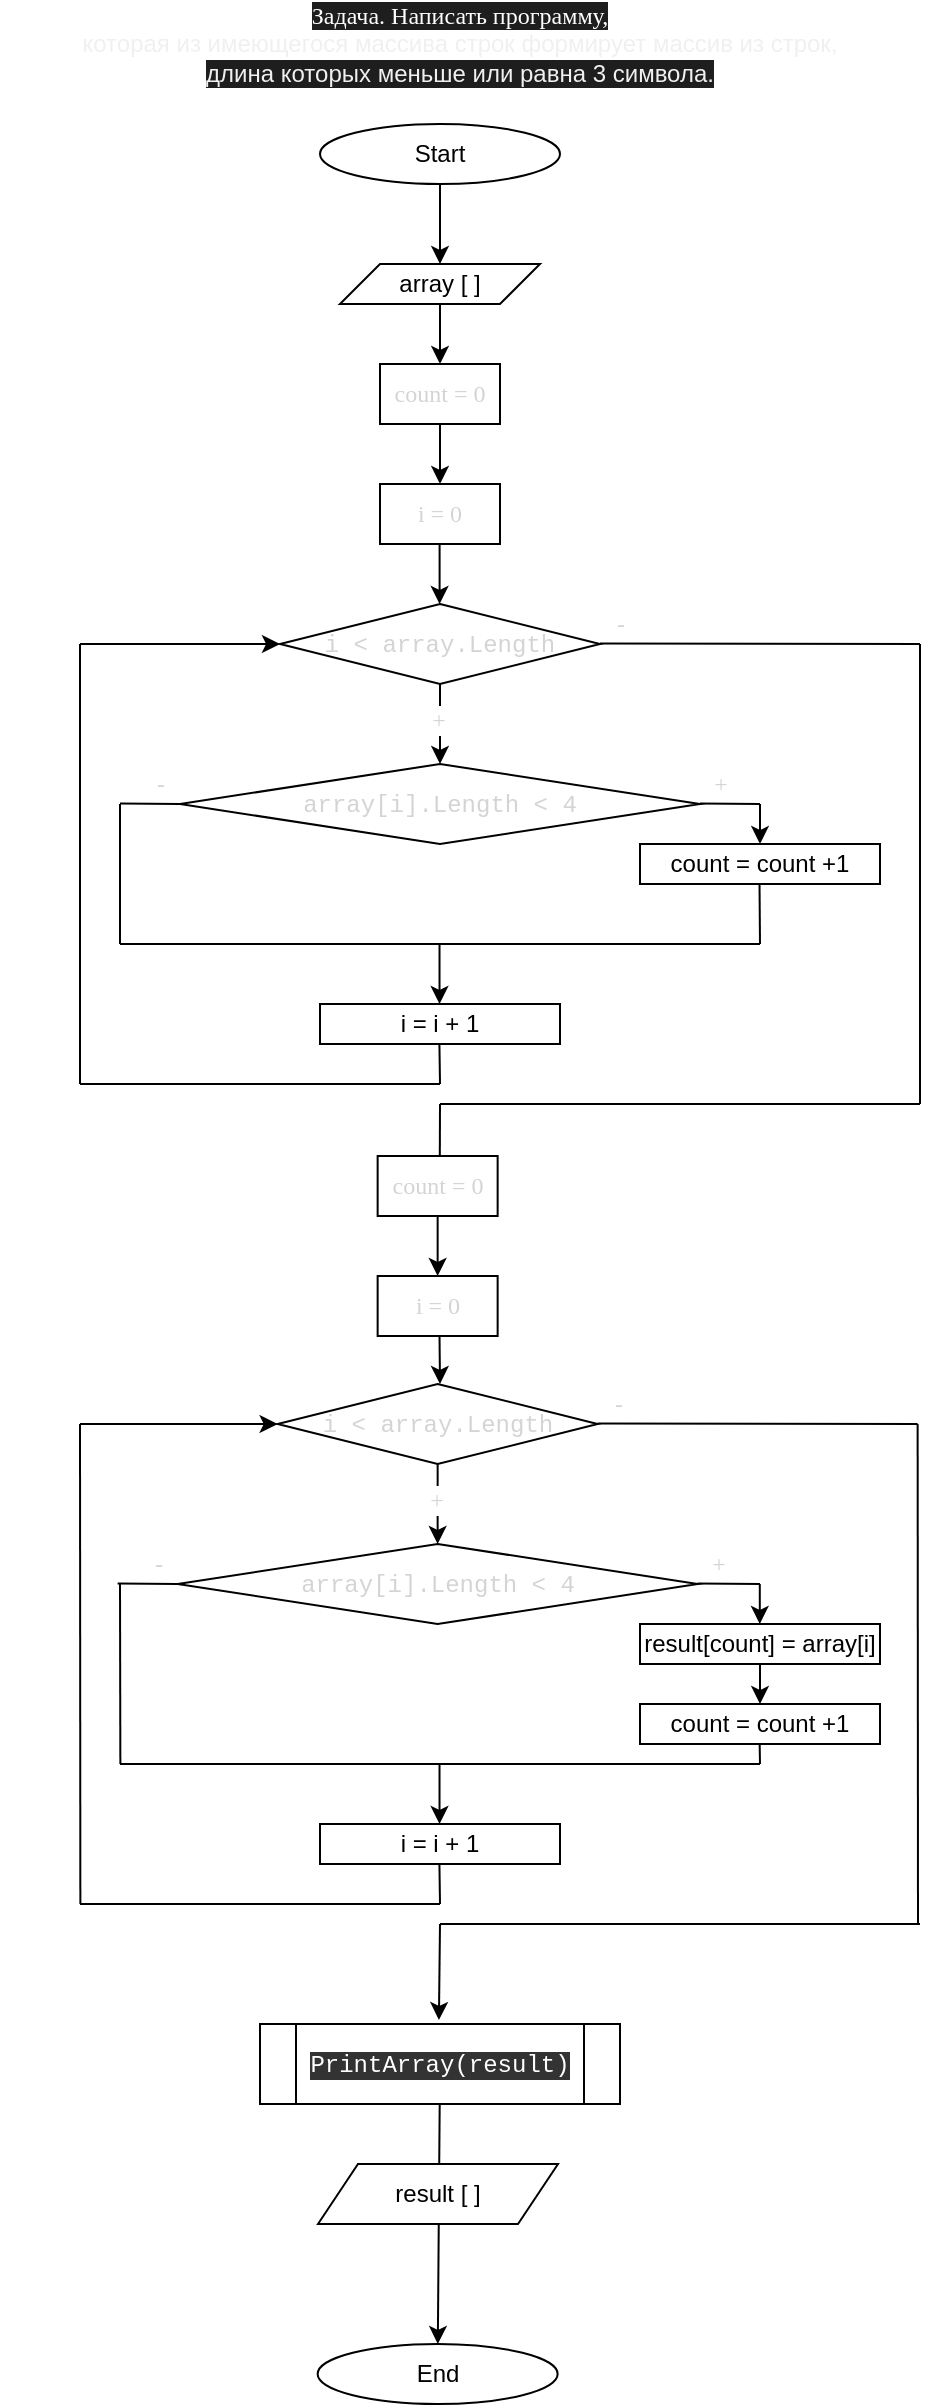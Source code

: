 <mxfile>
    <diagram id="f_Jfsjsp_GAvmIw3bi9f" name="Page-1">
        <mxGraphModel dx="272" dy="1342" grid="1" gridSize="10" guides="1" tooltips="1" connect="1" arrows="1" fold="1" page="1" pageScale="1" pageWidth="827" pageHeight="1169" math="0" shadow="0">
            <root>
                <mxCell id="0"/>
                <mxCell id="1" parent="0"/>
                <mxCell id="9" value="" style="edgeStyle=none;html=1;fontFamily=Comic Sans MS;fontSize=12;fontColor=#FFFFFF;" parent="1" source="2" target="8" edge="1">
                    <mxGeometry relative="1" as="geometry"/>
                </mxCell>
                <mxCell id="2" value="Start" style="ellipse;whiteSpace=wrap;html=1;" parent="1" vertex="1">
                    <mxGeometry x="270" y="-1090" width="120" height="30" as="geometry"/>
                </mxCell>
                <mxCell id="5" value="&lt;span style=&quot;background-color: rgb(30 , 30 , 30)&quot;&gt;Задача. Написать программу,&lt;/span&gt;&lt;br style=&quot;color: rgb(240 , 240 , 240) ; font-family: &amp;#34;helvetica&amp;#34;&quot;&gt;&lt;span style=&quot;color: rgb(240 , 240 , 240) ; font-family: &amp;#34;helvetica&amp;#34;&quot;&gt;которая из имеющегося массива строк формирует массив из строк,&lt;/span&gt;&lt;br style=&quot;color: rgb(240 , 240 , 240) ; font-family: &amp;#34;helvetica&amp;#34;&quot;&gt;&lt;span style=&quot;color: rgb(240 , 240 , 240) ; font-family: &amp;#34;helvetica&amp;#34; ; background-color: rgb(30 , 30 , 30)&quot;&gt;длина которых меньше или равна 3 символа.&lt;/span&gt;" style="text;html=1;strokeColor=none;fillColor=none;align=center;verticalAlign=middle;whiteSpace=wrap;rounded=0;fontFamily=Comic Sans MS;fontSize=12;fontColor=#FFFFFF;strokeWidth=0;" parent="1" vertex="1">
                    <mxGeometry x="110" y="-1140" width="460" height="20" as="geometry"/>
                </mxCell>
                <mxCell id="13" value="" style="edgeStyle=none;html=1;fontFamily=Comic Sans MS;fontSize=12;fontColor=#D4D4D4;entryX=0.5;entryY=0;entryDx=0;entryDy=0;" parent="1" source="8" edge="1">
                    <mxGeometry relative="1" as="geometry">
                        <mxPoint x="330" y="-970" as="targetPoint"/>
                    </mxGeometry>
                </mxCell>
                <mxCell id="8" value="array [ ]" style="shape=parallelogram;perimeter=parallelogramPerimeter;whiteSpace=wrap;html=1;fixedSize=1;" parent="1" vertex="1">
                    <mxGeometry x="280" y="-1020" width="100" height="20" as="geometry"/>
                </mxCell>
                <mxCell id="28" value="" style="edgeStyle=none;html=1;fontFamily=Comic Sans MS;fontSize=12;fontColor=#D4D4D4;entryX=0.5;entryY=0;entryDx=0;entryDy=0;" parent="1" source="10" target="23" edge="1">
                    <mxGeometry x="-0.5" relative="1" as="geometry">
                        <Array as="points">
                            <mxPoint x="330" y="-800"/>
                        </Array>
                        <mxPoint as="offset"/>
                    </mxGeometry>
                </mxCell>
                <mxCell id="50" value="+" style="edgeLabel;html=1;align=center;verticalAlign=middle;resizable=0;points=[];fontSize=12;fontFamily=Comic Sans MS;fontColor=#D4D4D4;" parent="28" vertex="1" connectable="0">
                    <mxGeometry x="-0.104" y="-1" relative="1" as="geometry">
                        <mxPoint as="offset"/>
                    </mxGeometry>
                </mxCell>
                <mxCell id="10" value="&lt;div style=&quot;font-family: &amp;#34;consolas&amp;#34; , &amp;#34;courier new&amp;#34; , monospace ; line-height: 30px&quot;&gt;&lt;font color=&quot;#d4d4d4&quot;&gt;i &amp;lt; array.Length&lt;/font&gt;&lt;/div&gt;" style="rhombus;whiteSpace=wrap;html=1;" parent="1" vertex="1">
                    <mxGeometry x="250" y="-850" width="160" height="40" as="geometry"/>
                </mxCell>
                <mxCell id="20" value="" style="edgeStyle=none;html=1;fontFamily=Comic Sans MS;fontSize=12;fontColor=#D4D4D4;" parent="1" source="18" target="19" edge="1">
                    <mxGeometry relative="1" as="geometry"/>
                </mxCell>
                <mxCell id="18" value="&lt;span style=&quot;color: rgb(212 , 212 , 212) ; font-family: &amp;#34;comic sans ms&amp;#34;&quot;&gt;count = 0&lt;/span&gt;" style="whiteSpace=wrap;html=1;" parent="1" vertex="1">
                    <mxGeometry x="300" y="-970" width="60" height="30" as="geometry"/>
                </mxCell>
                <mxCell id="21" value="" style="edgeStyle=none;html=1;fontFamily=Comic Sans MS;fontSize=12;fontColor=#D4D4D4;entryX=0.5;entryY=0;entryDx=0;entryDy=0;" parent="1" target="24" edge="1">
                    <mxGeometry relative="1" as="geometry">
                        <mxPoint x="490" y="-750" as="sourcePoint"/>
                        <mxPoint x="490" y="-740" as="targetPoint"/>
                    </mxGeometry>
                </mxCell>
                <mxCell id="19" value="&lt;span style=&quot;color: rgb(212 , 212 , 212) ; font-family: &amp;#34;comic sans ms&amp;#34;&quot;&gt;i = 0&lt;/span&gt;" style="whiteSpace=wrap;html=1;" parent="1" vertex="1">
                    <mxGeometry x="300" y="-910" width="60" height="30" as="geometry"/>
                </mxCell>
                <mxCell id="23" value="&lt;div style=&quot;font-family: &amp;#34;consolas&amp;#34; , &amp;#34;courier new&amp;#34; , monospace ; line-height: 30px&quot;&gt;&lt;font color=&quot;#d4d4d4&quot;&gt;array[i].Length &amp;lt; 4&lt;/font&gt;&lt;/div&gt;" style="rhombus;whiteSpace=wrap;html=1;" parent="1" vertex="1">
                    <mxGeometry x="200" y="-770" width="260" height="40" as="geometry"/>
                </mxCell>
                <mxCell id="24" value="count = count +1" style="whiteSpace=wrap;html=1;" parent="1" vertex="1">
                    <mxGeometry x="430" y="-730" width="120" height="20" as="geometry"/>
                </mxCell>
                <mxCell id="32" value="" style="endArrow=none;html=1;fontFamily=Comic Sans MS;fontSize=12;fontColor=#D4D4D4;" parent="1" edge="1">
                    <mxGeometry width="50" height="50" relative="1" as="geometry">
                        <mxPoint x="150" y="-610" as="sourcePoint"/>
                        <mxPoint x="150" y="-830" as="targetPoint"/>
                    </mxGeometry>
                </mxCell>
                <mxCell id="33" value="" style="endArrow=classic;html=1;fontFamily=Comic Sans MS;fontSize=12;fontColor=#D4D4D4;entryX=0;entryY=0.5;entryDx=0;entryDy=0;" parent="1" target="10" edge="1">
                    <mxGeometry width="50" height="50" relative="1" as="geometry">
                        <mxPoint x="150" y="-830" as="sourcePoint"/>
                        <mxPoint x="330" y="-930" as="targetPoint"/>
                    </mxGeometry>
                </mxCell>
                <mxCell id="37" value="i = i + 1" style="whiteSpace=wrap;html=1;" parent="1" vertex="1">
                    <mxGeometry x="270" y="-650" width="120" height="20" as="geometry"/>
                </mxCell>
                <mxCell id="38" value="" style="endArrow=none;html=1;fontFamily=Comic Sans MS;fontSize=12;fontColor=#D4D4D4;" parent="1" edge="1">
                    <mxGeometry width="50" height="50" relative="1" as="geometry">
                        <mxPoint x="170" y="-680" as="sourcePoint"/>
                        <mxPoint x="490" y="-680" as="targetPoint"/>
                    </mxGeometry>
                </mxCell>
                <mxCell id="39" value="" style="endArrow=none;html=1;fontFamily=Comic Sans MS;fontSize=12;fontColor=#D4D4D4;" parent="1" edge="1">
                    <mxGeometry width="50" height="50" relative="1" as="geometry">
                        <mxPoint x="170" y="-680" as="sourcePoint"/>
                        <mxPoint x="170" y="-750" as="targetPoint"/>
                    </mxGeometry>
                </mxCell>
                <mxCell id="41" value="-" style="endArrow=none;html=1;fontFamily=Comic Sans MS;fontSize=12;fontColor=#D4D4D4;entryX=0;entryY=0.5;entryDx=0;entryDy=0;" parent="1" target="23" edge="1">
                    <mxGeometry x="0.327" y="10" width="50" height="50" relative="1" as="geometry">
                        <mxPoint x="170" y="-750.29" as="sourcePoint"/>
                        <mxPoint x="330" y="-750.29" as="targetPoint"/>
                        <mxPoint as="offset"/>
                    </mxGeometry>
                </mxCell>
                <mxCell id="42" value="+" style="endArrow=none;html=1;fontFamily=Comic Sans MS;fontSize=12;fontColor=#D4D4D4;entryX=0;entryY=0.5;entryDx=0;entryDy=0;" parent="1" edge="1">
                    <mxGeometry x="-0.34" y="10" width="50" height="50" relative="1" as="geometry">
                        <mxPoint x="460" y="-750.29" as="sourcePoint"/>
                        <mxPoint x="490" y="-750" as="targetPoint"/>
                        <mxPoint as="offset"/>
                    </mxGeometry>
                </mxCell>
                <mxCell id="44" value="" style="endArrow=none;html=1;fontFamily=Comic Sans MS;fontSize=12;fontColor=#D4D4D4;" parent="1" edge="1">
                    <mxGeometry width="50" height="50" relative="1" as="geometry">
                        <mxPoint x="490" y="-680" as="sourcePoint"/>
                        <mxPoint x="489.76" y="-710" as="targetPoint"/>
                    </mxGeometry>
                </mxCell>
                <mxCell id="45" value="" style="edgeStyle=none;html=1;fontFamily=Comic Sans MS;fontSize=12;fontColor=#D4D4D4;" parent="1" edge="1">
                    <mxGeometry relative="1" as="geometry">
                        <mxPoint x="329.76" y="-680" as="sourcePoint"/>
                        <mxPoint x="329.76" y="-650" as="targetPoint"/>
                    </mxGeometry>
                </mxCell>
                <mxCell id="46" value="" style="endArrow=none;html=1;fontFamily=Comic Sans MS;fontSize=12;fontColor=#D4D4D4;" parent="1" edge="1">
                    <mxGeometry width="50" height="50" relative="1" as="geometry">
                        <mxPoint x="330" y="-610" as="sourcePoint"/>
                        <mxPoint x="329.71" y="-630" as="targetPoint"/>
                    </mxGeometry>
                </mxCell>
                <mxCell id="47" value="" style="endArrow=none;html=1;fontFamily=Comic Sans MS;fontSize=12;fontColor=#D4D4D4;" parent="1" edge="1">
                    <mxGeometry width="50" height="50" relative="1" as="geometry">
                        <mxPoint x="150" y="-610" as="sourcePoint"/>
                        <mxPoint x="330" y="-610" as="targetPoint"/>
                    </mxGeometry>
                </mxCell>
                <mxCell id="49" value="" style="edgeStyle=none;html=1;fontFamily=Comic Sans MS;fontSize=12;fontColor=#D4D4D4;" parent="1" edge="1">
                    <mxGeometry relative="1" as="geometry">
                        <mxPoint x="329.8" y="-880" as="sourcePoint"/>
                        <mxPoint x="329.8" y="-850" as="targetPoint"/>
                    </mxGeometry>
                </mxCell>
                <mxCell id="51" value="-" style="endArrow=none;html=1;fontFamily=Comic Sans MS;fontSize=12;fontColor=#D4D4D4;" parent="1" edge="1">
                    <mxGeometry x="-0.875" y="10" width="50" height="50" relative="1" as="geometry">
                        <mxPoint x="410" y="-830.29" as="sourcePoint"/>
                        <mxPoint x="570" y="-830" as="targetPoint"/>
                        <mxPoint as="offset"/>
                    </mxGeometry>
                </mxCell>
                <mxCell id="52" value="" style="endArrow=none;html=1;fontFamily=Comic Sans MS;fontSize=12;fontColor=#D4D4D4;" parent="1" edge="1">
                    <mxGeometry width="50" height="50" relative="1" as="geometry">
                        <mxPoint x="570" y="-600" as="sourcePoint"/>
                        <mxPoint x="570" y="-830" as="targetPoint"/>
                    </mxGeometry>
                </mxCell>
                <mxCell id="53" value="" style="endArrow=none;html=1;fontFamily=Comic Sans MS;fontSize=12;fontColor=#D4D4D4;" parent="1" edge="1">
                    <mxGeometry width="50" height="50" relative="1" as="geometry">
                        <mxPoint x="330" y="-600" as="sourcePoint"/>
                        <mxPoint x="570" y="-600" as="targetPoint"/>
                    </mxGeometry>
                </mxCell>
                <mxCell id="54" value="" style="edgeStyle=none;html=1;fontFamily=Comic Sans MS;fontSize=12;fontColor=#D4D4D4;" parent="1" edge="1">
                    <mxGeometry relative="1" as="geometry">
                        <mxPoint x="330" y="-600" as="sourcePoint"/>
                        <mxPoint x="329.86" y="-560" as="targetPoint"/>
                    </mxGeometry>
                </mxCell>
                <mxCell id="55" value="" style="edgeStyle=none;html=1;fontFamily=Comic Sans MS;fontSize=12;fontColor=#D4D4D4;entryX=0.5;entryY=0;entryDx=0;entryDy=0;" parent="1" source="57" target="59" edge="1">
                    <mxGeometry x="-0.5" relative="1" as="geometry">
                        <Array as="points">
                            <mxPoint x="328.82" y="-410"/>
                        </Array>
                        <mxPoint as="offset"/>
                    </mxGeometry>
                </mxCell>
                <mxCell id="56" value="+" style="edgeLabel;html=1;align=center;verticalAlign=middle;resizable=0;points=[];fontSize=12;fontFamily=Comic Sans MS;fontColor=#D4D4D4;" parent="55" vertex="1" connectable="0">
                    <mxGeometry x="-0.104" y="-1" relative="1" as="geometry">
                        <mxPoint as="offset"/>
                    </mxGeometry>
                </mxCell>
                <mxCell id="57" value="&lt;div style=&quot;font-family: &amp;#34;consolas&amp;#34; , &amp;#34;courier new&amp;#34; , monospace ; line-height: 30px&quot;&gt;&lt;font color=&quot;#d4d4d4&quot;&gt;i &amp;lt; array.Length&lt;/font&gt;&lt;/div&gt;" style="rhombus;whiteSpace=wrap;html=1;" parent="1" vertex="1">
                    <mxGeometry x="248.82" y="-460" width="160" height="40" as="geometry"/>
                </mxCell>
                <mxCell id="58" value="" style="edgeStyle=none;html=1;fontFamily=Comic Sans MS;fontSize=12;fontColor=#D4D4D4;entryX=0.5;entryY=0;entryDx=0;entryDy=0;startArrow=none;" parent="1" source="84" target="60" edge="1">
                    <mxGeometry relative="1" as="geometry">
                        <mxPoint x="488.82" y="-360" as="sourcePoint"/>
                        <mxPoint x="488.82" y="-350" as="targetPoint"/>
                    </mxGeometry>
                </mxCell>
                <mxCell id="59" value="&lt;div style=&quot;font-family: &amp;#34;consolas&amp;#34; , &amp;#34;courier new&amp;#34; , monospace ; line-height: 30px&quot;&gt;&lt;font color=&quot;#d4d4d4&quot;&gt;array[i].Length &amp;lt; 4&lt;/font&gt;&lt;/div&gt;" style="rhombus;whiteSpace=wrap;html=1;" parent="1" vertex="1">
                    <mxGeometry x="198.82" y="-380" width="260" height="40" as="geometry"/>
                </mxCell>
                <mxCell id="60" value="count = count +1" style="whiteSpace=wrap;html=1;" parent="1" vertex="1">
                    <mxGeometry x="430" y="-300" width="120" height="20" as="geometry"/>
                </mxCell>
                <mxCell id="61" value="" style="endArrow=none;html=1;fontFamily=Comic Sans MS;fontSize=12;fontColor=#D4D4D4;" parent="1" edge="1">
                    <mxGeometry width="50" height="50" relative="1" as="geometry">
                        <mxPoint x="150.18" y="-200" as="sourcePoint"/>
                        <mxPoint x="150" y="-440" as="targetPoint"/>
                    </mxGeometry>
                </mxCell>
                <mxCell id="62" value="" style="endArrow=classic;html=1;fontFamily=Comic Sans MS;fontSize=12;fontColor=#D4D4D4;entryX=0;entryY=0.5;entryDx=0;entryDy=0;" parent="1" target="57" edge="1">
                    <mxGeometry width="50" height="50" relative="1" as="geometry">
                        <mxPoint x="150" y="-440" as="sourcePoint"/>
                        <mxPoint x="328.82" y="-540" as="targetPoint"/>
                    </mxGeometry>
                </mxCell>
                <mxCell id="63" value="i = i + 1" style="whiteSpace=wrap;html=1;" parent="1" vertex="1">
                    <mxGeometry x="270" y="-240" width="120" height="20" as="geometry"/>
                </mxCell>
                <mxCell id="64" value="" style="endArrow=none;html=1;fontFamily=Comic Sans MS;fontSize=12;fontColor=#D4D4D4;" parent="1" edge="1">
                    <mxGeometry width="50" height="50" relative="1" as="geometry">
                        <mxPoint x="170" y="-270" as="sourcePoint"/>
                        <mxPoint x="490" y="-270" as="targetPoint"/>
                    </mxGeometry>
                </mxCell>
                <mxCell id="65" value="" style="endArrow=none;html=1;fontFamily=Comic Sans MS;fontSize=12;fontColor=#D4D4D4;" parent="1" edge="1">
                    <mxGeometry width="50" height="50" relative="1" as="geometry">
                        <mxPoint x="170.18" y="-270" as="sourcePoint"/>
                        <mxPoint x="170" y="-360" as="targetPoint"/>
                    </mxGeometry>
                </mxCell>
                <mxCell id="66" value="-" style="endArrow=none;html=1;fontFamily=Comic Sans MS;fontSize=12;fontColor=#D4D4D4;entryX=0;entryY=0.5;entryDx=0;entryDy=0;" parent="1" target="59" edge="1">
                    <mxGeometry x="0.327" y="10" width="50" height="50" relative="1" as="geometry">
                        <mxPoint x="168.82" y="-360.29" as="sourcePoint"/>
                        <mxPoint x="328.82" y="-360.29" as="targetPoint"/>
                        <mxPoint as="offset"/>
                    </mxGeometry>
                </mxCell>
                <mxCell id="67" value="+" style="endArrow=none;html=1;fontFamily=Comic Sans MS;fontSize=12;fontColor=#D4D4D4;" parent="1" edge="1">
                    <mxGeometry x="-0.34" y="10" width="50" height="50" relative="1" as="geometry">
                        <mxPoint x="458.82" y="-360.29" as="sourcePoint"/>
                        <mxPoint x="490" y="-360" as="targetPoint"/>
                        <mxPoint as="offset"/>
                    </mxGeometry>
                </mxCell>
                <mxCell id="69" value="" style="edgeStyle=none;html=1;fontFamily=Comic Sans MS;fontSize=12;fontColor=#D4D4D4;" parent="1" edge="1">
                    <mxGeometry relative="1" as="geometry">
                        <mxPoint x="329.76" y="-270" as="sourcePoint"/>
                        <mxPoint x="329.76" y="-240" as="targetPoint"/>
                    </mxGeometry>
                </mxCell>
                <mxCell id="70" value="" style="endArrow=none;html=1;fontFamily=Comic Sans MS;fontSize=12;fontColor=#D4D4D4;" parent="1" edge="1">
                    <mxGeometry width="50" height="50" relative="1" as="geometry">
                        <mxPoint x="330" y="-200" as="sourcePoint"/>
                        <mxPoint x="329.71" y="-220" as="targetPoint"/>
                    </mxGeometry>
                </mxCell>
                <mxCell id="71" value="" style="endArrow=none;html=1;fontFamily=Comic Sans MS;fontSize=12;fontColor=#D4D4D4;" parent="1" edge="1">
                    <mxGeometry width="50" height="50" relative="1" as="geometry">
                        <mxPoint x="150" y="-200" as="sourcePoint"/>
                        <mxPoint x="330" y="-200" as="targetPoint"/>
                    </mxGeometry>
                </mxCell>
                <mxCell id="72" value="-" style="endArrow=none;html=1;fontFamily=Comic Sans MS;fontSize=12;fontColor=#D4D4D4;" parent="1" edge="1">
                    <mxGeometry x="-0.875" y="10" width="50" height="50" relative="1" as="geometry">
                        <mxPoint x="408.82" y="-440.29" as="sourcePoint"/>
                        <mxPoint x="568.82" y="-440" as="targetPoint"/>
                        <mxPoint as="offset"/>
                    </mxGeometry>
                </mxCell>
                <mxCell id="73" value="" style="endArrow=none;html=1;fontFamily=Comic Sans MS;fontSize=12;fontColor=#D4D4D4;" parent="1" edge="1">
                    <mxGeometry width="50" height="50" relative="1" as="geometry">
                        <mxPoint x="569" y="-190" as="sourcePoint"/>
                        <mxPoint x="568.82" y="-440" as="targetPoint"/>
                    </mxGeometry>
                </mxCell>
                <mxCell id="74" value="" style="endArrow=none;html=1;fontFamily=Comic Sans MS;fontSize=12;fontColor=#D4D4D4;" parent="1" edge="1">
                    <mxGeometry width="50" height="50" relative="1" as="geometry">
                        <mxPoint x="330" y="-190" as="sourcePoint"/>
                        <mxPoint x="570" y="-190" as="targetPoint"/>
                    </mxGeometry>
                </mxCell>
                <mxCell id="75" value="" style="edgeStyle=none;html=1;fontFamily=Comic Sans MS;fontSize=12;fontColor=#D4D4D4;entryX=0.497;entryY=-0.05;entryDx=0;entryDy=0;entryPerimeter=0;" parent="1" target="94" edge="1">
                    <mxGeometry relative="1" as="geometry">
                        <mxPoint x="330" y="-190" as="sourcePoint"/>
                        <mxPoint x="330" y="-150" as="targetPoint"/>
                    </mxGeometry>
                </mxCell>
                <mxCell id="76" value="" style="edgeStyle=none;html=1;fontFamily=Comic Sans MS;fontSize=12;fontColor=#D4D4D4;" parent="1" source="77" target="78" edge="1">
                    <mxGeometry relative="1" as="geometry"/>
                </mxCell>
                <mxCell id="77" value="&lt;span style=&quot;color: rgb(212 , 212 , 212) ; font-family: &amp;#34;comic sans ms&amp;#34;&quot;&gt;count = 0&lt;/span&gt;" style="whiteSpace=wrap;html=1;" parent="1" vertex="1">
                    <mxGeometry x="298.82" y="-574" width="60" height="30" as="geometry"/>
                </mxCell>
                <mxCell id="78" value="&lt;span style=&quot;color: rgb(212 , 212 , 212) ; font-family: &amp;#34;comic sans ms&amp;#34;&quot;&gt;i = 0&lt;/span&gt;" style="whiteSpace=wrap;html=1;" parent="1" vertex="1">
                    <mxGeometry x="298.82" y="-514" width="60" height="30" as="geometry"/>
                </mxCell>
                <mxCell id="83" value="" style="edgeStyle=none;html=1;fontFamily=Comic Sans MS;fontSize=12;fontColor=#D4D4D4;" parent="1" edge="1">
                    <mxGeometry relative="1" as="geometry">
                        <mxPoint x="329.76" y="-484" as="sourcePoint"/>
                        <mxPoint x="330" y="-460" as="targetPoint"/>
                    </mxGeometry>
                </mxCell>
                <mxCell id="84" value="result[count] = array[i]" style="whiteSpace=wrap;html=1;" parent="1" vertex="1">
                    <mxGeometry x="430" y="-340" width="120" height="20" as="geometry"/>
                </mxCell>
                <mxCell id="86" value="" style="edgeStyle=none;html=1;fontFamily=Comic Sans MS;fontSize=12;fontColor=#D4D4D4;entryX=0.5;entryY=0;entryDx=0;entryDy=0;startArrow=none;" parent="1" edge="1">
                    <mxGeometry relative="1" as="geometry">
                        <mxPoint x="489.9" y="-360" as="sourcePoint"/>
                        <mxPoint x="489.9" y="-340" as="targetPoint"/>
                    </mxGeometry>
                </mxCell>
                <mxCell id="87" value="" style="endArrow=none;html=1;fontFamily=Comic Sans MS;fontSize=12;fontColor=#D4D4D4;" parent="1" edge="1">
                    <mxGeometry width="50" height="50" relative="1" as="geometry">
                        <mxPoint x="490" y="-270" as="sourcePoint"/>
                        <mxPoint x="489.83" y="-280" as="targetPoint"/>
                    </mxGeometry>
                </mxCell>
                <mxCell id="98" value="" style="edgeStyle=none;html=1;fontFamily=Helvetica;fontSize=12;fontColor=#FFFFFF;" parent="1" source="94" target="97" edge="1">
                    <mxGeometry relative="1" as="geometry"/>
                </mxCell>
                <mxCell id="94" value="&lt;div style=&quot;font-family: &amp;#34;consolas&amp;#34; , &amp;#34;courier new&amp;#34; , monospace ; line-height: 30px&quot;&gt;&lt;font style=&quot;font-size: 12px ; background-color: rgb(51 , 51 , 51)&quot; color=&quot;#ffffff&quot;&gt;PrintArray(result)&lt;/font&gt;&lt;/div&gt;" style="shape=process;whiteSpace=wrap;html=1;backgroundOutline=1;" parent="1" vertex="1">
                    <mxGeometry x="240" y="-140" width="180" height="40" as="geometry"/>
                </mxCell>
                <mxCell id="97" value="End" style="ellipse;whiteSpace=wrap;html=1;" parent="1" vertex="1">
                    <mxGeometry x="268.82" y="20" width="120" height="30" as="geometry"/>
                </mxCell>
                <mxCell id="99" value="result [ ]" style="shape=parallelogram;perimeter=parallelogramPerimeter;whiteSpace=wrap;html=1;fixedSize=1;" vertex="1" parent="1">
                    <mxGeometry x="269" y="-70" width="120" height="30" as="geometry"/>
                </mxCell>
            </root>
        </mxGraphModel>
    </diagram>
</mxfile>